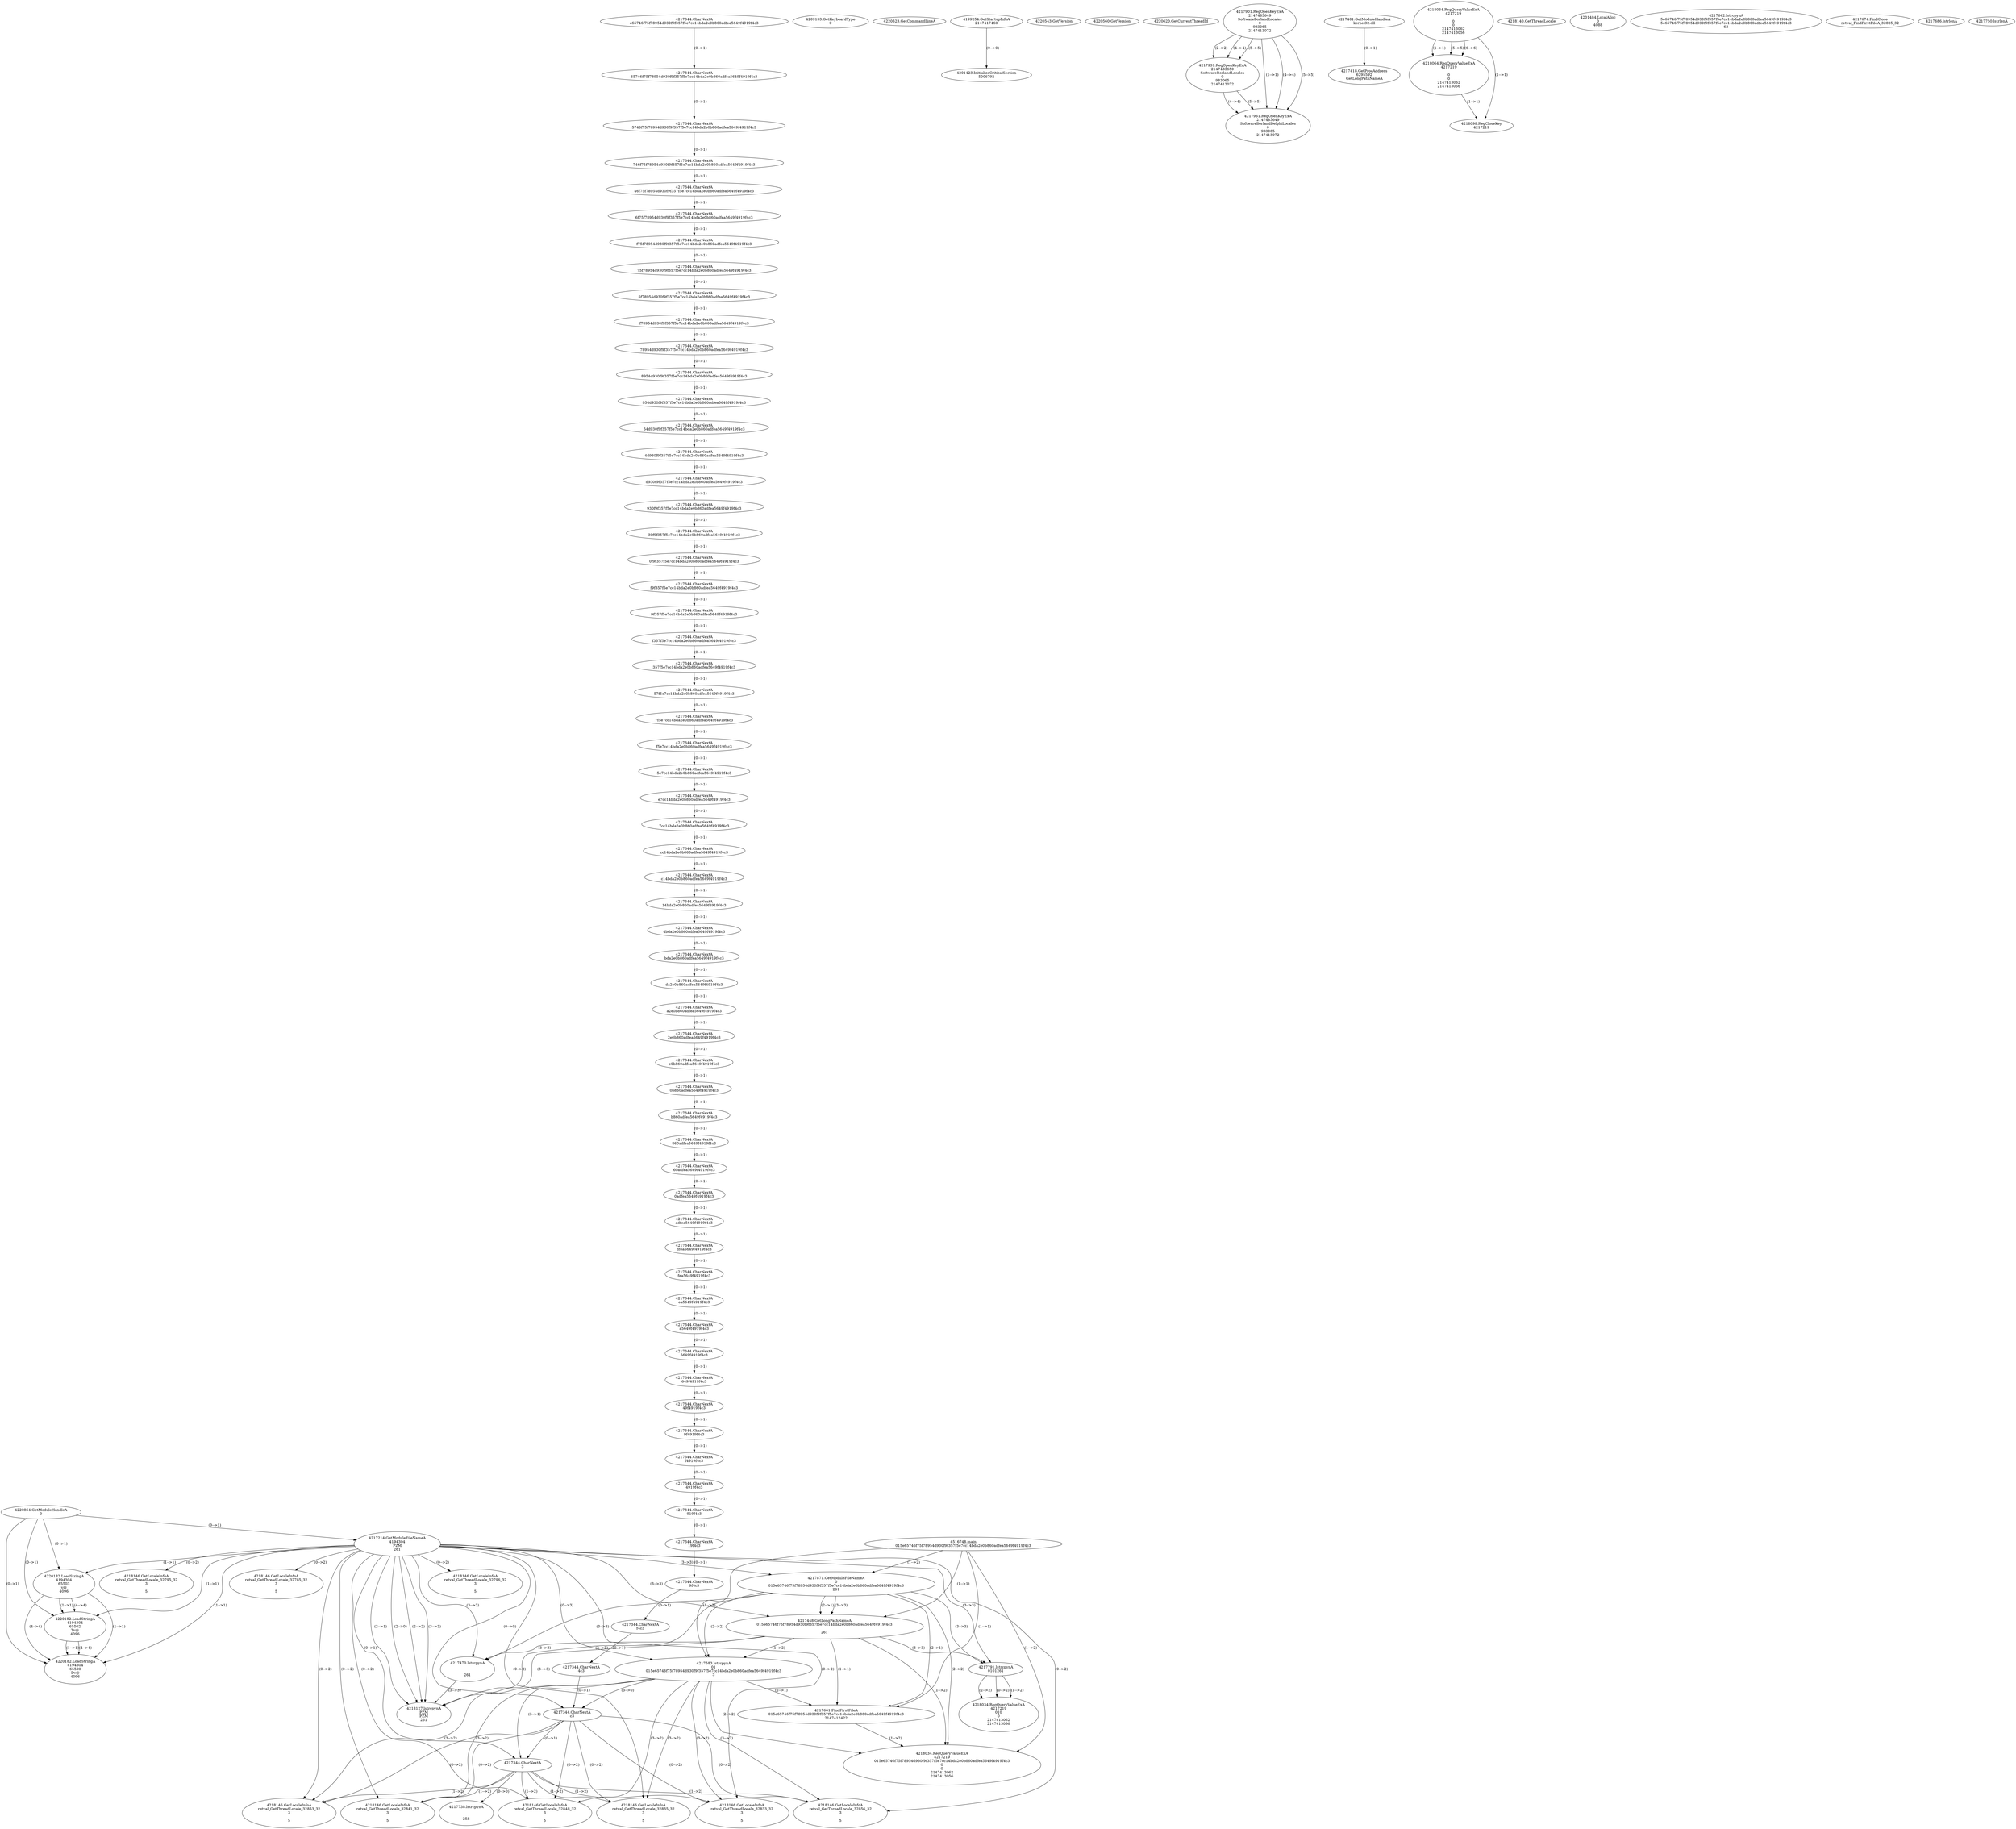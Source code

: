 // Global SCDG with merge call
digraph {
	0 [label="4516748.main
015e65746f75f78954d930f9f357f5e7cc14bda2e0b860adfea5649f4919f4c3"]
	1 [label="4220864.GetModuleHandleA
0"]
	2 [label="4209133.GetKeyboardType
0"]
	3 [label="4220523.GetCommandLineA
"]
	4 [label="4199254.GetStartupInfoA
2147417460"]
	5 [label="4220543.GetVersion
"]
	6 [label="4220560.GetVersion
"]
	7 [label="4220620.GetCurrentThreadId
"]
	8 [label="4217214.GetModuleFileNameA
4194304
PZM
261"]
	1 -> 8 [label="(0-->1)"]
	9 [label="4217871.GetModuleFileNameA
0
015e65746f75f78954d930f9f357f5e7cc14bda2e0b860adfea5649f4919f4c3
261"]
	0 -> 9 [label="(1-->2)"]
	8 -> 9 [label="(3-->3)"]
	10 [label="4217901.RegOpenKeyExA
2147483649
Software\Borland\Locales
0
983065
2147413072"]
	11 [label="4217401.GetModuleHandleA
kernel32.dll"]
	12 [label="4217418.GetProcAddress
6295592
GetLongPathNameA"]
	11 -> 12 [label="(0-->1)"]
	13 [label="4217448.GetLongPathNameA
015e65746f75f78954d930f9f357f5e7cc14bda2e0b860adfea5649f4919f4c3

261"]
	0 -> 13 [label="(1-->1)"]
	9 -> 13 [label="(2-->1)"]
	8 -> 13 [label="(3-->3)"]
	9 -> 13 [label="(3-->3)"]
	14 [label="4217470.lstrcpynA


261"]
	8 -> 14 [label="(3-->3)"]
	9 -> 14 [label="(3-->3)"]
	13 -> 14 [label="(3-->3)"]
	15 [label="4218034.RegQueryValueExA
4217219

0
0
2147413062
2147413056"]
	16 [label="4218064.RegQueryValueExA
4217219

0
0
2147413062
2147413056"]
	15 -> 16 [label="(1-->1)"]
	15 -> 16 [label="(5-->5)"]
	15 -> 16 [label="(6-->6)"]
	17 [label="4218098.RegCloseKey
4217219"]
	15 -> 17 [label="(1-->1)"]
	16 -> 17 [label="(1-->1)"]
	18 [label="4218127.lstrcpynA
PZM
PZM
261"]
	8 -> 18 [label="(2-->1)"]
	8 -> 18 [label="(2-->2)"]
	8 -> 18 [label="(3-->3)"]
	9 -> 18 [label="(3-->3)"]
	13 -> 18 [label="(3-->3)"]
	14 -> 18 [label="(3-->3)"]
	8 -> 18 [label="(2-->0)"]
	19 [label="4218140.GetThreadLocale
"]
	20 [label="4218146.GetLocaleInfoA
retval_GetThreadLocale_32795_32
3

5"]
	8 -> 20 [label="(0-->2)"]
	21 [label="4220182.LoadStringA
4194304
65503
\v@
4096"]
	1 -> 21 [label="(0-->1)"]
	8 -> 21 [label="(1-->1)"]
	22 [label="4218146.GetLocaleInfoA
retval_GetThreadLocale_32785_32
3

5"]
	8 -> 22 [label="(0-->2)"]
	23 [label="4201423.InitializeCriticalSection
5006792"]
	4 -> 23 [label="(0-->0)"]
	24 [label="4201484.LocalAlloc
0
4088"]
	25 [label="4217931.RegOpenKeyExA
2147483650
Software\Borland\Locales
0
983065
2147413072"]
	10 -> 25 [label="(2-->2)"]
	10 -> 25 [label="(4-->4)"]
	10 -> 25 [label="(5-->5)"]
	26 [label="4217961.RegOpenKeyExA
2147483649
Software\Borland\Delphi\Locales
0
983065
2147413072"]
	10 -> 26 [label="(1-->1)"]
	10 -> 26 [label="(4-->4)"]
	25 -> 26 [label="(4-->4)"]
	10 -> 26 [label="(5-->5)"]
	25 -> 26 [label="(5-->5)"]
	27 [label="4217583.lstrcpynA
01
015e65746f75f78954d930f9f357f5e7cc14bda2e0b860adfea5649f4919f4c3
3"]
	0 -> 27 [label="(1-->2)"]
	9 -> 27 [label="(2-->2)"]
	13 -> 27 [label="(1-->2)"]
	8 -> 27 [label="(0-->3)"]
	28 [label="4217344.CharNextA
e65746f75f78954d930f9f357f5e7cc14bda2e0b860adfea5649f4919f4c3"]
	29 [label="4217344.CharNextA
65746f75f78954d930f9f357f5e7cc14bda2e0b860adfea5649f4919f4c3"]
	28 -> 29 [label="(0-->1)"]
	30 [label="4217344.CharNextA
5746f75f78954d930f9f357f5e7cc14bda2e0b860adfea5649f4919f4c3"]
	29 -> 30 [label="(0-->1)"]
	31 [label="4217344.CharNextA
746f75f78954d930f9f357f5e7cc14bda2e0b860adfea5649f4919f4c3"]
	30 -> 31 [label="(0-->1)"]
	32 [label="4217344.CharNextA
46f75f78954d930f9f357f5e7cc14bda2e0b860adfea5649f4919f4c3"]
	31 -> 32 [label="(0-->1)"]
	33 [label="4217344.CharNextA
6f75f78954d930f9f357f5e7cc14bda2e0b860adfea5649f4919f4c3"]
	32 -> 33 [label="(0-->1)"]
	34 [label="4217344.CharNextA
f75f78954d930f9f357f5e7cc14bda2e0b860adfea5649f4919f4c3"]
	33 -> 34 [label="(0-->1)"]
	35 [label="4217344.CharNextA
75f78954d930f9f357f5e7cc14bda2e0b860adfea5649f4919f4c3"]
	34 -> 35 [label="(0-->1)"]
	36 [label="4217344.CharNextA
5f78954d930f9f357f5e7cc14bda2e0b860adfea5649f4919f4c3"]
	35 -> 36 [label="(0-->1)"]
	37 [label="4217344.CharNextA
f78954d930f9f357f5e7cc14bda2e0b860adfea5649f4919f4c3"]
	36 -> 37 [label="(0-->1)"]
	38 [label="4217344.CharNextA
78954d930f9f357f5e7cc14bda2e0b860adfea5649f4919f4c3"]
	37 -> 38 [label="(0-->1)"]
	39 [label="4217344.CharNextA
8954d930f9f357f5e7cc14bda2e0b860adfea5649f4919f4c3"]
	38 -> 39 [label="(0-->1)"]
	40 [label="4217344.CharNextA
954d930f9f357f5e7cc14bda2e0b860adfea5649f4919f4c3"]
	39 -> 40 [label="(0-->1)"]
	41 [label="4217344.CharNextA
54d930f9f357f5e7cc14bda2e0b860adfea5649f4919f4c3"]
	40 -> 41 [label="(0-->1)"]
	42 [label="4217344.CharNextA
4d930f9f357f5e7cc14bda2e0b860adfea5649f4919f4c3"]
	41 -> 42 [label="(0-->1)"]
	43 [label="4217344.CharNextA
d930f9f357f5e7cc14bda2e0b860adfea5649f4919f4c3"]
	42 -> 43 [label="(0-->1)"]
	44 [label="4217344.CharNextA
930f9f357f5e7cc14bda2e0b860adfea5649f4919f4c3"]
	43 -> 44 [label="(0-->1)"]
	45 [label="4217344.CharNextA
30f9f357f5e7cc14bda2e0b860adfea5649f4919f4c3"]
	44 -> 45 [label="(0-->1)"]
	46 [label="4217344.CharNextA
0f9f357f5e7cc14bda2e0b860adfea5649f4919f4c3"]
	45 -> 46 [label="(0-->1)"]
	47 [label="4217344.CharNextA
f9f357f5e7cc14bda2e0b860adfea5649f4919f4c3"]
	46 -> 47 [label="(0-->1)"]
	48 [label="4217344.CharNextA
9f357f5e7cc14bda2e0b860adfea5649f4919f4c3"]
	47 -> 48 [label="(0-->1)"]
	49 [label="4217344.CharNextA
f357f5e7cc14bda2e0b860adfea5649f4919f4c3"]
	48 -> 49 [label="(0-->1)"]
	50 [label="4217344.CharNextA
357f5e7cc14bda2e0b860adfea5649f4919f4c3"]
	49 -> 50 [label="(0-->1)"]
	51 [label="4217344.CharNextA
57f5e7cc14bda2e0b860adfea5649f4919f4c3"]
	50 -> 51 [label="(0-->1)"]
	52 [label="4217344.CharNextA
7f5e7cc14bda2e0b860adfea5649f4919f4c3"]
	51 -> 52 [label="(0-->1)"]
	53 [label="4217344.CharNextA
f5e7cc14bda2e0b860adfea5649f4919f4c3"]
	52 -> 53 [label="(0-->1)"]
	54 [label="4217344.CharNextA
5e7cc14bda2e0b860adfea5649f4919f4c3"]
	53 -> 54 [label="(0-->1)"]
	55 [label="4217344.CharNextA
e7cc14bda2e0b860adfea5649f4919f4c3"]
	54 -> 55 [label="(0-->1)"]
	56 [label="4217344.CharNextA
7cc14bda2e0b860adfea5649f4919f4c3"]
	55 -> 56 [label="(0-->1)"]
	57 [label="4217344.CharNextA
cc14bda2e0b860adfea5649f4919f4c3"]
	56 -> 57 [label="(0-->1)"]
	58 [label="4217344.CharNextA
c14bda2e0b860adfea5649f4919f4c3"]
	57 -> 58 [label="(0-->1)"]
	59 [label="4217344.CharNextA
14bda2e0b860adfea5649f4919f4c3"]
	58 -> 59 [label="(0-->1)"]
	60 [label="4217344.CharNextA
4bda2e0b860adfea5649f4919f4c3"]
	59 -> 60 [label="(0-->1)"]
	61 [label="4217344.CharNextA
bda2e0b860adfea5649f4919f4c3"]
	60 -> 61 [label="(0-->1)"]
	62 [label="4217344.CharNextA
da2e0b860adfea5649f4919f4c3"]
	61 -> 62 [label="(0-->1)"]
	63 [label="4217344.CharNextA
a2e0b860adfea5649f4919f4c3"]
	62 -> 63 [label="(0-->1)"]
	64 [label="4217344.CharNextA
2e0b860adfea5649f4919f4c3"]
	63 -> 64 [label="(0-->1)"]
	65 [label="4217344.CharNextA
e0b860adfea5649f4919f4c3"]
	64 -> 65 [label="(0-->1)"]
	66 [label="4217344.CharNextA
0b860adfea5649f4919f4c3"]
	65 -> 66 [label="(0-->1)"]
	67 [label="4217344.CharNextA
b860adfea5649f4919f4c3"]
	66 -> 67 [label="(0-->1)"]
	68 [label="4217344.CharNextA
860adfea5649f4919f4c3"]
	67 -> 68 [label="(0-->1)"]
	69 [label="4217344.CharNextA
60adfea5649f4919f4c3"]
	68 -> 69 [label="(0-->1)"]
	70 [label="4217344.CharNextA
0adfea5649f4919f4c3"]
	69 -> 70 [label="(0-->1)"]
	71 [label="4217344.CharNextA
adfea5649f4919f4c3"]
	70 -> 71 [label="(0-->1)"]
	72 [label="4217344.CharNextA
dfea5649f4919f4c3"]
	71 -> 72 [label="(0-->1)"]
	73 [label="4217344.CharNextA
fea5649f4919f4c3"]
	72 -> 73 [label="(0-->1)"]
	74 [label="4217344.CharNextA
ea5649f4919f4c3"]
	73 -> 74 [label="(0-->1)"]
	75 [label="4217344.CharNextA
a5649f4919f4c3"]
	74 -> 75 [label="(0-->1)"]
	76 [label="4217344.CharNextA
5649f4919f4c3"]
	75 -> 76 [label="(0-->1)"]
	77 [label="4217344.CharNextA
649f4919f4c3"]
	76 -> 77 [label="(0-->1)"]
	78 [label="4217344.CharNextA
49f4919f4c3"]
	77 -> 78 [label="(0-->1)"]
	79 [label="4217344.CharNextA
9f4919f4c3"]
	78 -> 79 [label="(0-->1)"]
	80 [label="4217344.CharNextA
f4919f4c3"]
	79 -> 80 [label="(0-->1)"]
	81 [label="4217344.CharNextA
4919f4c3"]
	80 -> 81 [label="(0-->1)"]
	82 [label="4217344.CharNextA
919f4c3"]
	81 -> 82 [label="(0-->1)"]
	83 [label="4217344.CharNextA
19f4c3"]
	82 -> 83 [label="(0-->1)"]
	84 [label="4217344.CharNextA
9f4c3"]
	83 -> 84 [label="(0-->1)"]
	85 [label="4217344.CharNextA
f4c3"]
	84 -> 85 [label="(0-->1)"]
	86 [label="4217344.CharNextA
4c3"]
	85 -> 86 [label="(0-->1)"]
	87 [label="4217344.CharNextA
c3"]
	86 -> 87 [label="(0-->1)"]
	8 -> 87 [label="(0-->0)"]
	27 -> 87 [label="(3-->0)"]
	88 [label="4217344.CharNextA
3"]
	8 -> 88 [label="(0-->1)"]
	27 -> 88 [label="(3-->1)"]
	87 -> 88 [label="(0-->1)"]
	89 [label="4217642.lstrcpynA
5e65746f75f78954d930f9f357f5e7cc14bda2e0b860adfea5649f4919f4c3
5e65746f75f78954d930f9f357f5e7cc14bda2e0b860adfea5649f4919f4c3
63"]
	90 [label="4217661.FindFirstFileA
015e65746f75f78954d930f9f357f5e7cc14bda2e0b860adfea5649f4919f4c3
2147412422"]
	0 -> 90 [label="(1-->1)"]
	9 -> 90 [label="(2-->1)"]
	13 -> 90 [label="(1-->1)"]
	27 -> 90 [label="(2-->1)"]
	91 [label="4218034.RegQueryValueExA
4217219
015e65746f75f78954d930f9f357f5e7cc14bda2e0b860adfea5649f4919f4c3
0
0
2147413062
2147413056"]
	0 -> 91 [label="(1-->2)"]
	9 -> 91 [label="(2-->2)"]
	13 -> 91 [label="(1-->2)"]
	27 -> 91 [label="(2-->2)"]
	90 -> 91 [label="(1-->2)"]
	92 [label="4218146.GetLocaleInfoA
retval_GetThreadLocale_32841_32
3

5"]
	8 -> 92 [label="(0-->2)"]
	27 -> 92 [label="(3-->2)"]
	87 -> 92 [label="(0-->2)"]
	88 -> 92 [label="(1-->2)"]
	93 [label="4220182.LoadStringA
4194304
65502
Tv@
4096"]
	1 -> 93 [label="(0-->1)"]
	8 -> 93 [label="(1-->1)"]
	21 -> 93 [label="(1-->1)"]
	21 -> 93 [label="(4-->4)"]
	94 [label="4218146.GetLocaleInfoA
retval_GetThreadLocale_32856_32
3

5"]
	8 -> 94 [label="(0-->2)"]
	27 -> 94 [label="(3-->2)"]
	87 -> 94 [label="(0-->2)"]
	88 -> 94 [label="(1-->2)"]
	95 [label="4220182.LoadStringA
4194304
65500
Dv@
4096"]
	1 -> 95 [label="(0-->1)"]
	8 -> 95 [label="(1-->1)"]
	21 -> 95 [label="(1-->1)"]
	93 -> 95 [label="(1-->1)"]
	21 -> 95 [label="(4-->4)"]
	93 -> 95 [label="(4-->4)"]
	96 [label="4218146.GetLocaleInfoA
retval_GetThreadLocale_32853_32
3

5"]
	8 -> 96 [label="(0-->2)"]
	27 -> 96 [label="(3-->2)"]
	87 -> 96 [label="(0-->2)"]
	88 -> 96 [label="(1-->2)"]
	97 [label="4217674.FindClose
retval_FindFirstFileA_32825_32"]
	98 [label="4217686.lstrlenA
"]
	99 [label="4217738.lstrcpynA


258"]
	88 -> 99 [label="(0-->0)"]
	100 [label="4217750.lstrlenA
"]
	101 [label="4217791.lstrcpynA
01\
01\
261"]
	8 -> 101 [label="(3-->3)"]
	9 -> 101 [label="(3-->3)"]
	13 -> 101 [label="(3-->3)"]
	102 [label="4218034.RegQueryValueExA
4217219
01\
0
0
2147413062
2147413056"]
	101 -> 102 [label="(1-->2)"]
	101 -> 102 [label="(2-->2)"]
	101 -> 102 [label="(0-->2)"]
	103 [label="4218146.GetLocaleInfoA
retval_GetThreadLocale_32833_32
3

5"]
	8 -> 103 [label="(0-->2)"]
	27 -> 103 [label="(3-->2)"]
	87 -> 103 [label="(0-->2)"]
	88 -> 103 [label="(1-->2)"]
	104 [label="4218146.GetLocaleInfoA
retval_GetThreadLocale_32848_32
3

5"]
	8 -> 104 [label="(0-->2)"]
	27 -> 104 [label="(3-->2)"]
	87 -> 104 [label="(0-->2)"]
	88 -> 104 [label="(1-->2)"]
	105 [label="4218146.GetLocaleInfoA
retval_GetThreadLocale_32796_32
3

5"]
	8 -> 105 [label="(0-->2)"]
	106 [label="4218146.GetLocaleInfoA
retval_GetThreadLocale_32835_32
3

5"]
	8 -> 106 [label="(0-->2)"]
	27 -> 106 [label="(3-->2)"]
	87 -> 106 [label="(0-->2)"]
	88 -> 106 [label="(1-->2)"]
}
